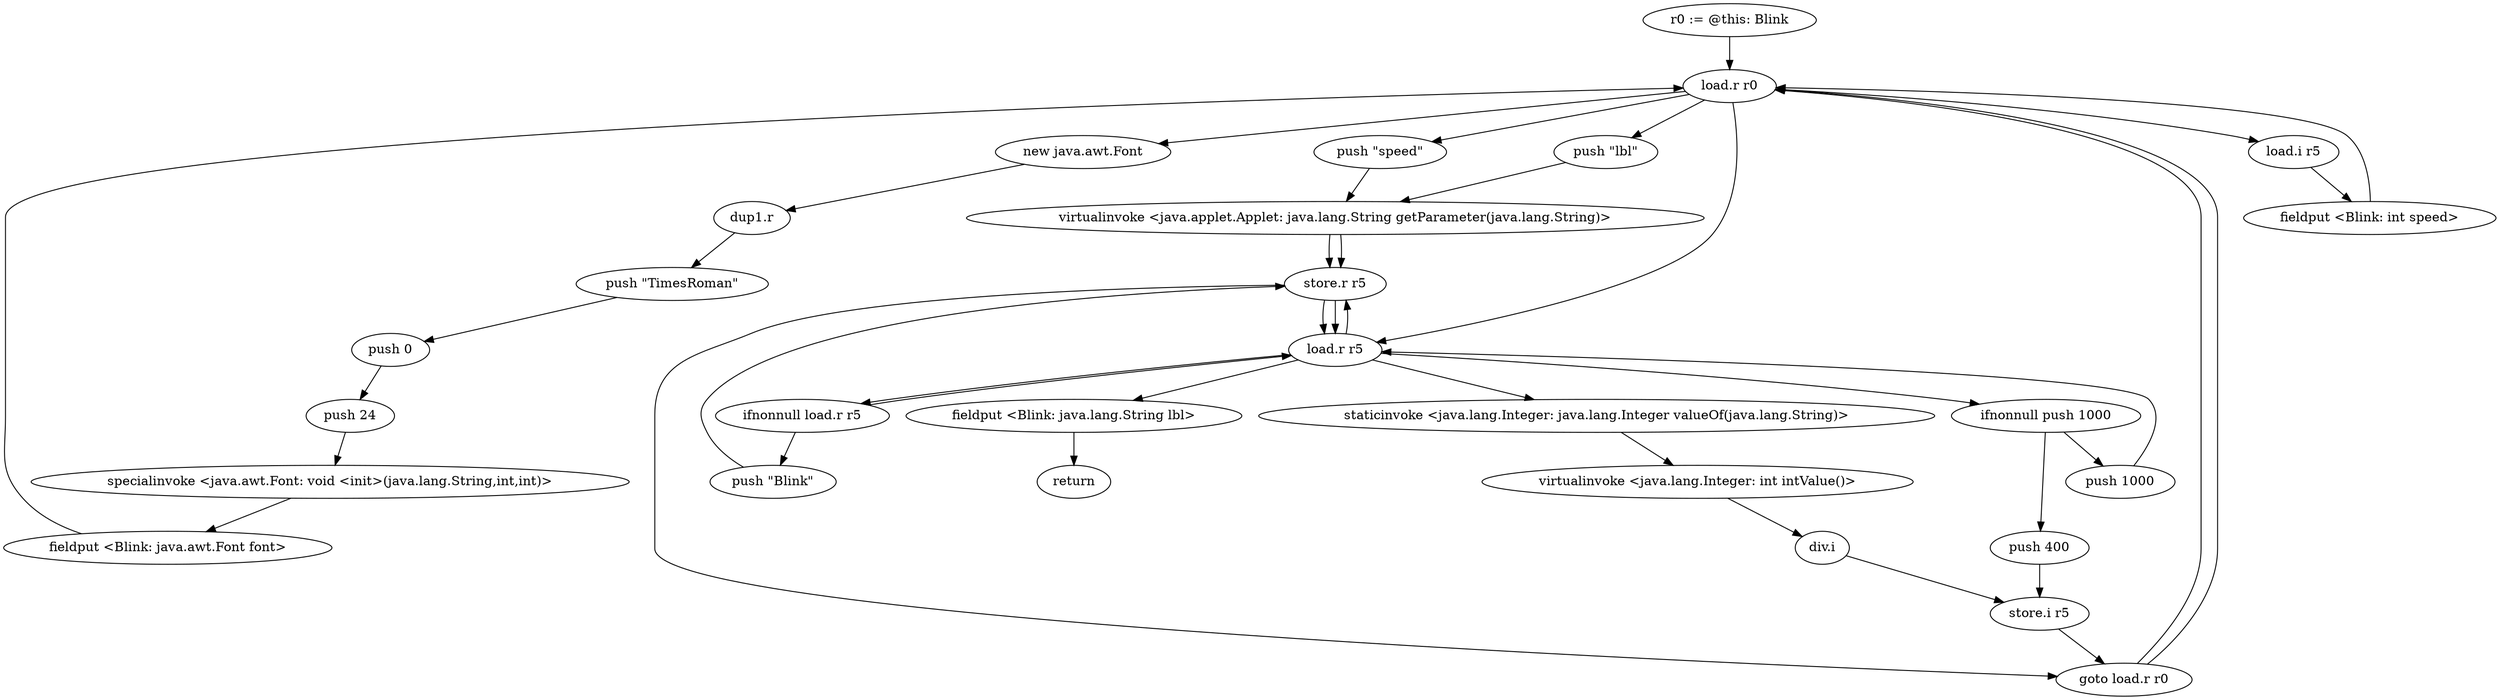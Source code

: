 digraph "" {
    "r0 := @this: Blink"
    "load.r r0"
    "r0 := @this: Blink"->"load.r r0";
    "new java.awt.Font"
    "load.r r0"->"new java.awt.Font";
    "dup1.r"
    "new java.awt.Font"->"dup1.r";
    "push \"TimesRoman\""
    "dup1.r"->"push \"TimesRoman\"";
    "push 0"
    "push \"TimesRoman\""->"push 0";
    "push 24"
    "push 0"->"push 24";
    "specialinvoke <java.awt.Font: void <init>(java.lang.String,int,int)>"
    "push 24"->"specialinvoke <java.awt.Font: void <init>(java.lang.String,int,int)>";
    "fieldput <Blink: java.awt.Font font>"
    "specialinvoke <java.awt.Font: void <init>(java.lang.String,int,int)>"->"fieldput <Blink: java.awt.Font font>";
    "fieldput <Blink: java.awt.Font font>"->"load.r r0";
    "push \"speed\""
    "load.r r0"->"push \"speed\"";
    "virtualinvoke <java.applet.Applet: java.lang.String getParameter(java.lang.String)>"
    "push \"speed\""->"virtualinvoke <java.applet.Applet: java.lang.String getParameter(java.lang.String)>";
    "store.r r5"
    "virtualinvoke <java.applet.Applet: java.lang.String getParameter(java.lang.String)>"->"store.r r5";
    "load.r r5"
    "store.r r5"->"load.r r5";
    "ifnonnull push 1000"
    "load.r r5"->"ifnonnull push 1000";
    "push 400"
    "ifnonnull push 1000"->"push 400";
    "store.i r5"
    "push 400"->"store.i r5";
    "goto load.r r0"
    "store.i r5"->"goto load.r r0";
    "goto load.r r0"->"load.r r0";
    "load.i r5"
    "load.r r0"->"load.i r5";
    "fieldput <Blink: int speed>"
    "load.i r5"->"fieldput <Blink: int speed>";
    "fieldput <Blink: int speed>"->"load.r r0";
    "push \"lbl\""
    "load.r r0"->"push \"lbl\"";
    "push \"lbl\""->"virtualinvoke <java.applet.Applet: java.lang.String getParameter(java.lang.String)>";
    "virtualinvoke <java.applet.Applet: java.lang.String getParameter(java.lang.String)>"->"store.r r5";
    "store.r r5"->"load.r r5";
    "ifnonnull load.r r5"
    "load.r r5"->"ifnonnull load.r r5";
    "push \"Blink\""
    "ifnonnull load.r r5"->"push \"Blink\"";
    "push \"Blink\""->"store.r r5";
    "store.r r5"->"goto load.r r0";
    "goto load.r r0"->"load.r r0";
    "load.r r0"->"load.r r5";
    "fieldput <Blink: java.lang.String lbl>"
    "load.r r5"->"fieldput <Blink: java.lang.String lbl>";
    "return"
    "fieldput <Blink: java.lang.String lbl>"->"return";
    "ifnonnull load.r r5"->"load.r r5";
    "load.r r5"->"store.r r5";
    "push 1000"
    "ifnonnull push 1000"->"push 1000";
    "push 1000"->"load.r r5";
    "staticinvoke <java.lang.Integer: java.lang.Integer valueOf(java.lang.String)>"
    "load.r r5"->"staticinvoke <java.lang.Integer: java.lang.Integer valueOf(java.lang.String)>";
    "virtualinvoke <java.lang.Integer: int intValue()>"
    "staticinvoke <java.lang.Integer: java.lang.Integer valueOf(java.lang.String)>"->"virtualinvoke <java.lang.Integer: int intValue()>";
    "div.i"
    "virtualinvoke <java.lang.Integer: int intValue()>"->"div.i";
    "div.i"->"store.i r5";
}
